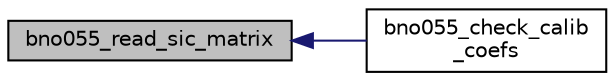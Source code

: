 digraph "bno055_read_sic_matrix"
{
  edge [fontname="Helvetica",fontsize="10",labelfontname="Helvetica",labelfontsize="10"];
  node [fontname="Helvetica",fontsize="10",shape=record];
  rankdir="LR";
  Node1 [label="bno055_read_sic_matrix",height=0.2,width=0.4,color="black", fillcolor="grey75", style="filled", fontcolor="black"];
  Node1 -> Node2 [dir="back",color="midnightblue",fontsize="10",style="solid",fontname="Helvetica"];
  Node2 [label="bno055_check_calib\l_coefs",height=0.2,width=0.4,color="black", fillcolor="white", style="filled",URL="$group___b_n_o055.html#ga83b90388f34353563f12a53ed00517c7"];
}
